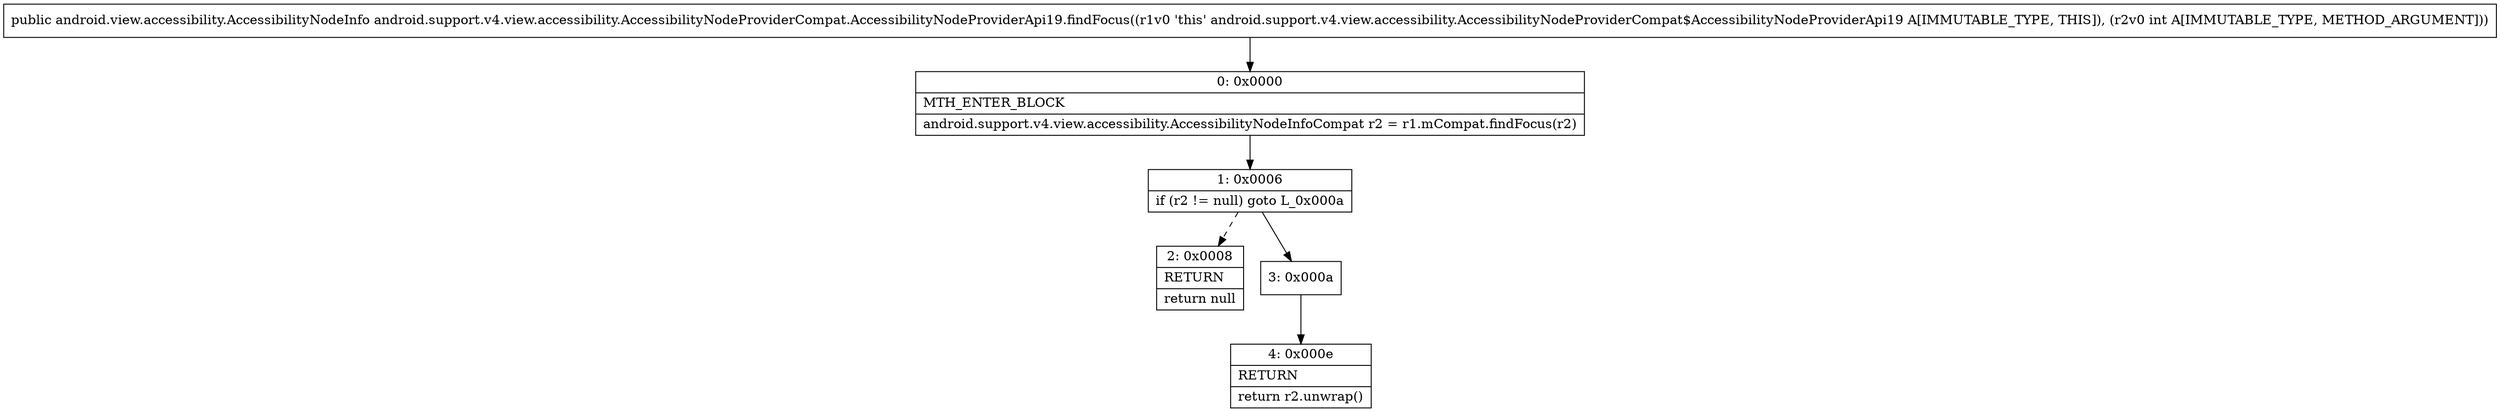 digraph "CFG forandroid.support.v4.view.accessibility.AccessibilityNodeProviderCompat.AccessibilityNodeProviderApi19.findFocus(I)Landroid\/view\/accessibility\/AccessibilityNodeInfo;" {
Node_0 [shape=record,label="{0\:\ 0x0000|MTH_ENTER_BLOCK\l|android.support.v4.view.accessibility.AccessibilityNodeInfoCompat r2 = r1.mCompat.findFocus(r2)\l}"];
Node_1 [shape=record,label="{1\:\ 0x0006|if (r2 != null) goto L_0x000a\l}"];
Node_2 [shape=record,label="{2\:\ 0x0008|RETURN\l|return null\l}"];
Node_3 [shape=record,label="{3\:\ 0x000a}"];
Node_4 [shape=record,label="{4\:\ 0x000e|RETURN\l|return r2.unwrap()\l}"];
MethodNode[shape=record,label="{public android.view.accessibility.AccessibilityNodeInfo android.support.v4.view.accessibility.AccessibilityNodeProviderCompat.AccessibilityNodeProviderApi19.findFocus((r1v0 'this' android.support.v4.view.accessibility.AccessibilityNodeProviderCompat$AccessibilityNodeProviderApi19 A[IMMUTABLE_TYPE, THIS]), (r2v0 int A[IMMUTABLE_TYPE, METHOD_ARGUMENT])) }"];
MethodNode -> Node_0;
Node_0 -> Node_1;
Node_1 -> Node_2[style=dashed];
Node_1 -> Node_3;
Node_3 -> Node_4;
}

